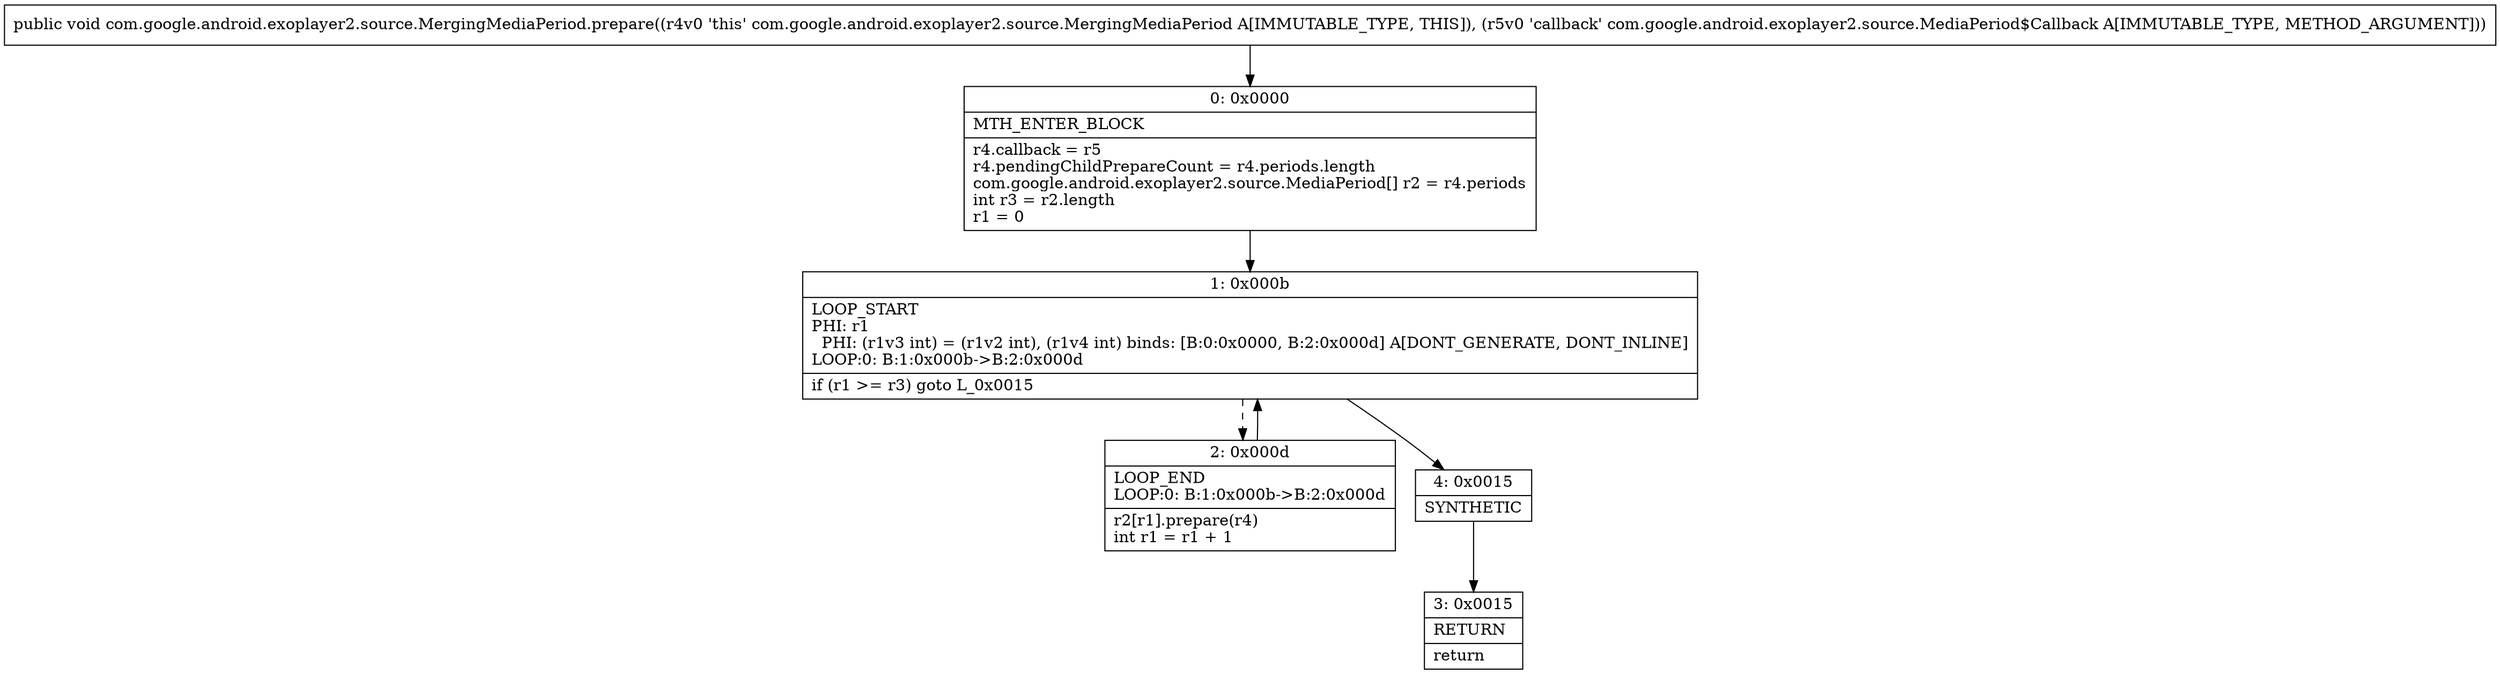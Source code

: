 digraph "CFG forcom.google.android.exoplayer2.source.MergingMediaPeriod.prepare(Lcom\/google\/android\/exoplayer2\/source\/MediaPeriod$Callback;)V" {
Node_0 [shape=record,label="{0\:\ 0x0000|MTH_ENTER_BLOCK\l|r4.callback = r5\lr4.pendingChildPrepareCount = r4.periods.length\lcom.google.android.exoplayer2.source.MediaPeriod[] r2 = r4.periods\lint r3 = r2.length\lr1 = 0\l}"];
Node_1 [shape=record,label="{1\:\ 0x000b|LOOP_START\lPHI: r1 \l  PHI: (r1v3 int) = (r1v2 int), (r1v4 int) binds: [B:0:0x0000, B:2:0x000d] A[DONT_GENERATE, DONT_INLINE]\lLOOP:0: B:1:0x000b\-\>B:2:0x000d\l|if (r1 \>= r3) goto L_0x0015\l}"];
Node_2 [shape=record,label="{2\:\ 0x000d|LOOP_END\lLOOP:0: B:1:0x000b\-\>B:2:0x000d\l|r2[r1].prepare(r4)\lint r1 = r1 + 1\l}"];
Node_3 [shape=record,label="{3\:\ 0x0015|RETURN\l|return\l}"];
Node_4 [shape=record,label="{4\:\ 0x0015|SYNTHETIC\l}"];
MethodNode[shape=record,label="{public void com.google.android.exoplayer2.source.MergingMediaPeriod.prepare((r4v0 'this' com.google.android.exoplayer2.source.MergingMediaPeriod A[IMMUTABLE_TYPE, THIS]), (r5v0 'callback' com.google.android.exoplayer2.source.MediaPeriod$Callback A[IMMUTABLE_TYPE, METHOD_ARGUMENT])) }"];
MethodNode -> Node_0;
Node_0 -> Node_1;
Node_1 -> Node_2[style=dashed];
Node_1 -> Node_4;
Node_2 -> Node_1;
Node_4 -> Node_3;
}

